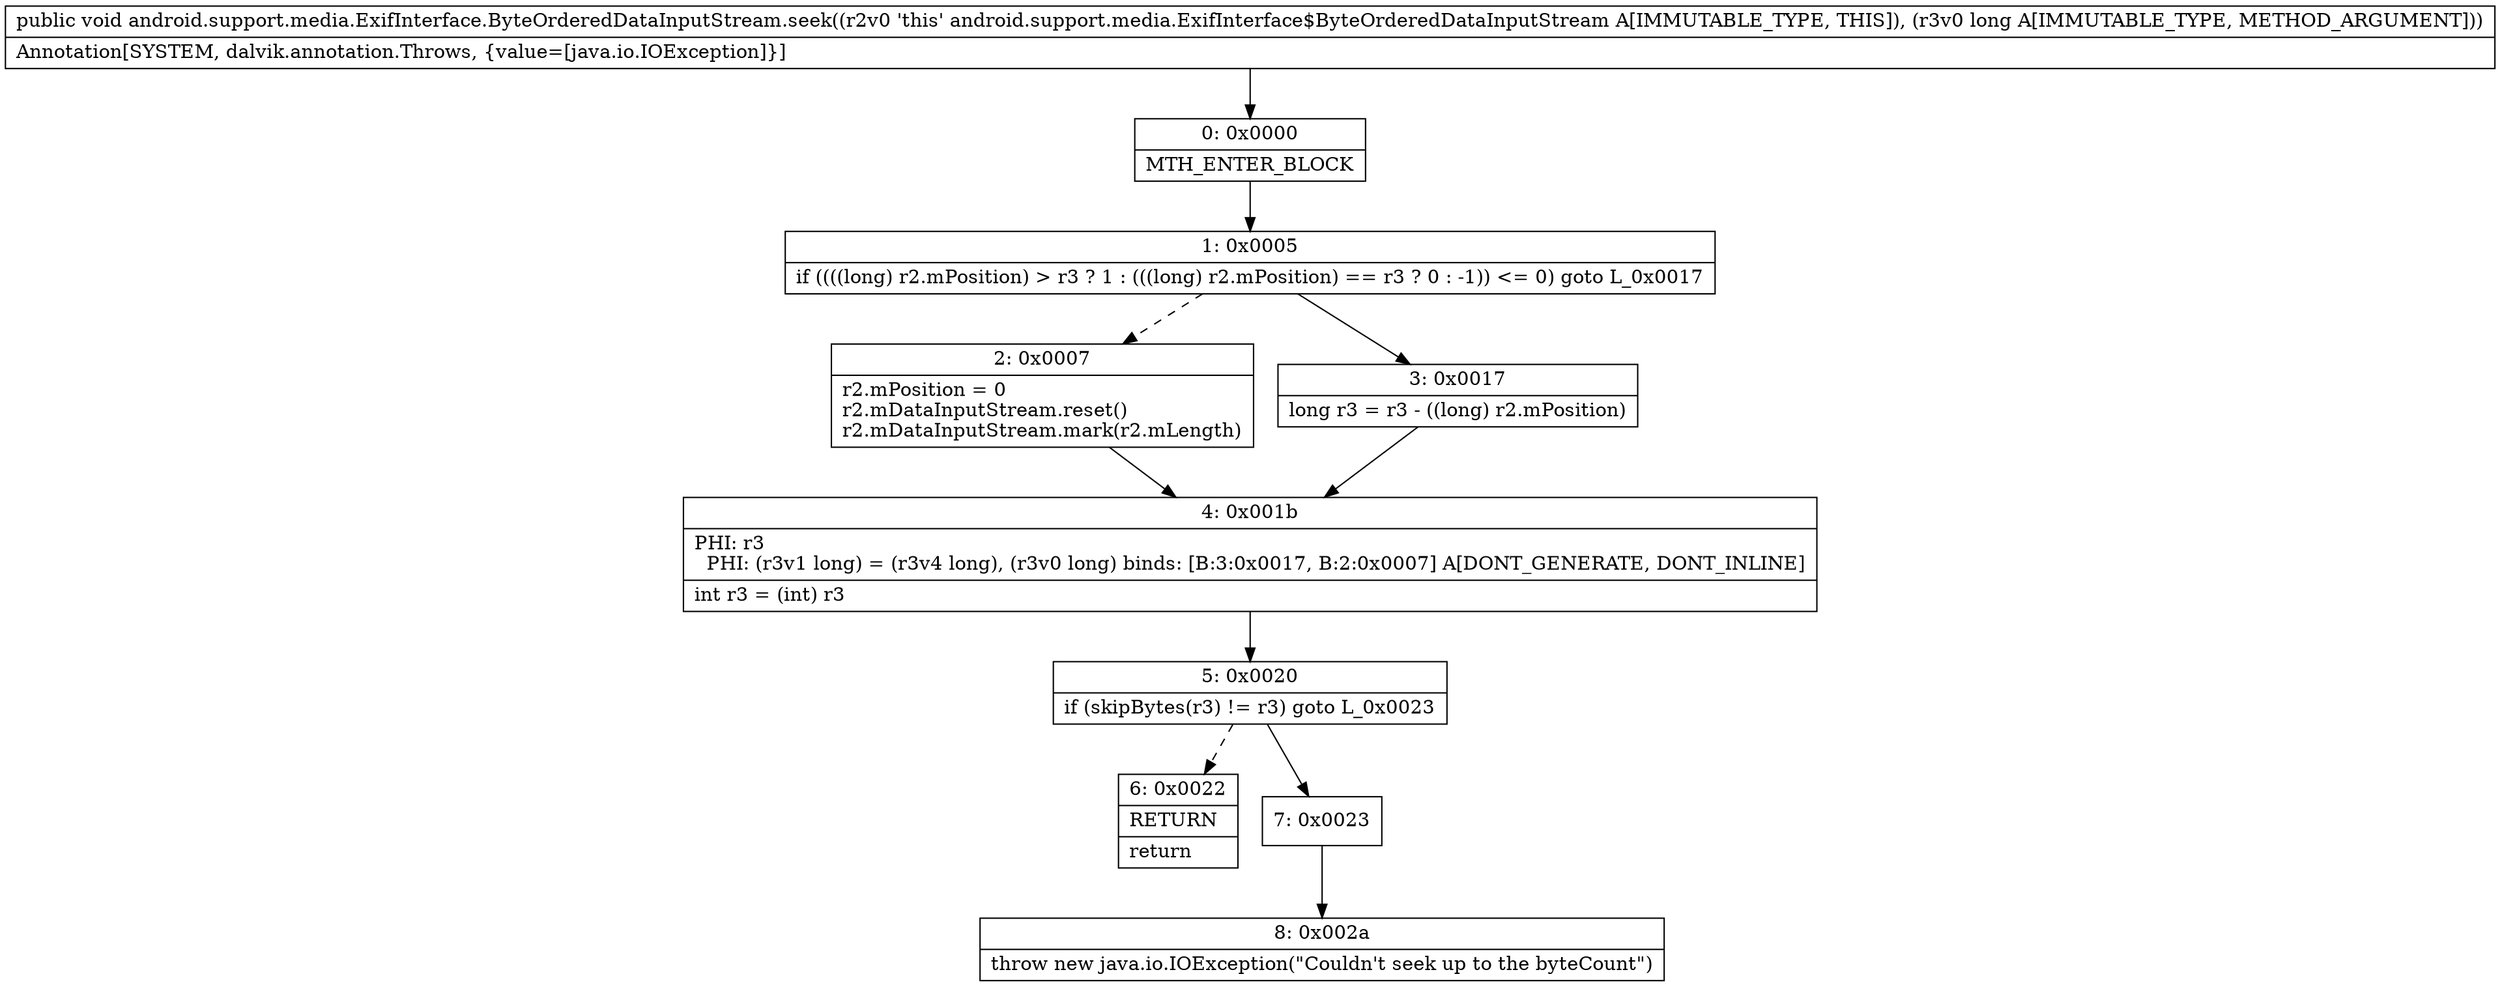 digraph "CFG forandroid.support.media.ExifInterface.ByteOrderedDataInputStream.seek(J)V" {
Node_0 [shape=record,label="{0\:\ 0x0000|MTH_ENTER_BLOCK\l}"];
Node_1 [shape=record,label="{1\:\ 0x0005|if ((((long) r2.mPosition) \> r3 ? 1 : (((long) r2.mPosition) == r3 ? 0 : \-1)) \<= 0) goto L_0x0017\l}"];
Node_2 [shape=record,label="{2\:\ 0x0007|r2.mPosition = 0\lr2.mDataInputStream.reset()\lr2.mDataInputStream.mark(r2.mLength)\l}"];
Node_3 [shape=record,label="{3\:\ 0x0017|long r3 = r3 \- ((long) r2.mPosition)\l}"];
Node_4 [shape=record,label="{4\:\ 0x001b|PHI: r3 \l  PHI: (r3v1 long) = (r3v4 long), (r3v0 long) binds: [B:3:0x0017, B:2:0x0007] A[DONT_GENERATE, DONT_INLINE]\l|int r3 = (int) r3\l}"];
Node_5 [shape=record,label="{5\:\ 0x0020|if (skipBytes(r3) != r3) goto L_0x0023\l}"];
Node_6 [shape=record,label="{6\:\ 0x0022|RETURN\l|return\l}"];
Node_7 [shape=record,label="{7\:\ 0x0023}"];
Node_8 [shape=record,label="{8\:\ 0x002a|throw new java.io.IOException(\"Couldn't seek up to the byteCount\")\l}"];
MethodNode[shape=record,label="{public void android.support.media.ExifInterface.ByteOrderedDataInputStream.seek((r2v0 'this' android.support.media.ExifInterface$ByteOrderedDataInputStream A[IMMUTABLE_TYPE, THIS]), (r3v0 long A[IMMUTABLE_TYPE, METHOD_ARGUMENT]))  | Annotation[SYSTEM, dalvik.annotation.Throws, \{value=[java.io.IOException]\}]\l}"];
MethodNode -> Node_0;
Node_0 -> Node_1;
Node_1 -> Node_2[style=dashed];
Node_1 -> Node_3;
Node_2 -> Node_4;
Node_3 -> Node_4;
Node_4 -> Node_5;
Node_5 -> Node_6[style=dashed];
Node_5 -> Node_7;
Node_7 -> Node_8;
}

